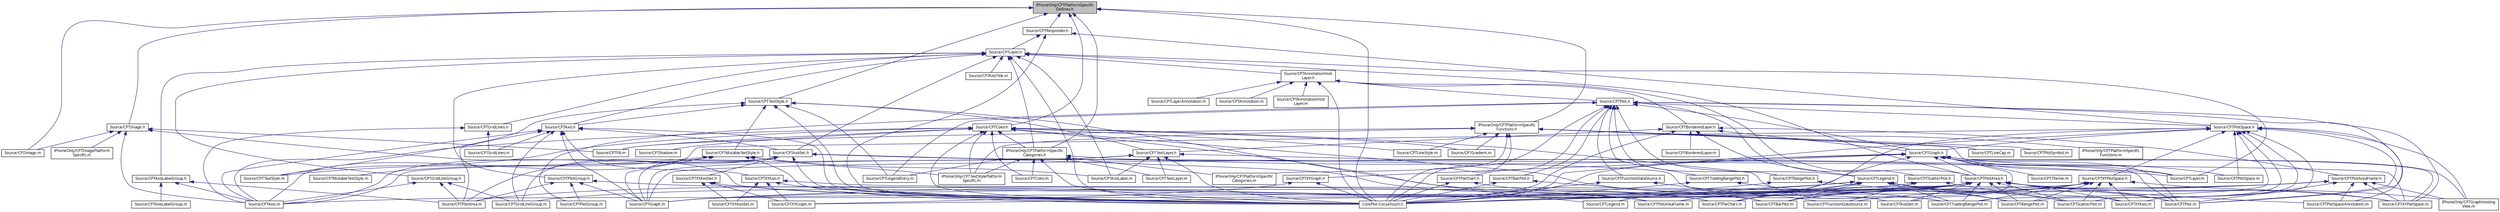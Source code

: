digraph "iPhoneOnly/CPTPlatformSpecificDefines.h"
{
 // LATEX_PDF_SIZE
  bgcolor="transparent";
  edge [fontname="Lucinda Grande",fontsize="10",labelfontname="Lucinda Grande",labelfontsize="10"];
  node [fontname="Lucinda Grande",fontsize="10",shape=record];
  Node1 [label="iPhoneOnly/CPTPlatformSpecific\lDefines.h",height=0.2,width=0.4,color="black", fillcolor="grey75", style="filled", fontcolor="black",tooltip=" "];
  Node1 -> Node2 [dir="back",color="midnightblue",fontsize="10",style="solid",fontname="Lucinda Grande"];
  Node2 [label="CorePlot-CocoaTouch.h",height=0.2,width=0.4,color="black",URL="$_core_plot-_cocoa_touch_8h.html",tooltip=" "];
  Node1 -> Node3 [dir="back",color="midnightblue",fontsize="10",style="solid",fontname="Lucinda Grande"];
  Node3 [label="Source/CPTTextStyle.h",height=0.2,width=0.4,color="black",URL="$_c_p_t_text_style_8h.html",tooltip=" "];
  Node3 -> Node2 [dir="back",color="midnightblue",fontsize="10",style="solid",fontname="Lucinda Grande"];
  Node3 -> Node4 [dir="back",color="midnightblue",fontsize="10",style="solid",fontname="Lucinda Grande"];
  Node4 [label="Source/CPTAxis.h",height=0.2,width=0.4,color="black",URL="$_c_p_t_axis_8h.html",tooltip=" "];
  Node4 -> Node2 [dir="back",color="midnightblue",fontsize="10",style="solid",fontname="Lucinda Grande"];
  Node4 -> Node5 [dir="back",color="midnightblue",fontsize="10",style="solid",fontname="Lucinda Grande"];
  Node5 [label="Source/CPTAxis.m",height=0.2,width=0.4,color="black",URL="$_c_p_t_axis_8m.html",tooltip=" "];
  Node4 -> Node6 [dir="back",color="midnightblue",fontsize="10",style="solid",fontname="Lucinda Grande"];
  Node6 [label="Source/CPTAxisSet.h",height=0.2,width=0.4,color="black",URL="$_c_p_t_axis_set_8h.html",tooltip=" "];
  Node6 -> Node2 [dir="back",color="midnightblue",fontsize="10",style="solid",fontname="Lucinda Grande"];
  Node6 -> Node5 [dir="back",color="midnightblue",fontsize="10",style="solid",fontname="Lucinda Grande"];
  Node6 -> Node7 [dir="back",color="midnightblue",fontsize="10",style="solid",fontname="Lucinda Grande"];
  Node7 [label="Source/CPTAxisSet.m",height=0.2,width=0.4,color="black",URL="$_c_p_t_axis_set_8m.html",tooltip=" "];
  Node6 -> Node8 [dir="back",color="midnightblue",fontsize="10",style="solid",fontname="Lucinda Grande"];
  Node8 [label="Source/CPTGraph.m",height=0.2,width=0.4,color="black",URL="$_c_p_t_graph_8m.html",tooltip=" "];
  Node6 -> Node9 [dir="back",color="midnightblue",fontsize="10",style="solid",fontname="Lucinda Grande"];
  Node9 [label="Source/CPTGridLineGroup.m",height=0.2,width=0.4,color="black",URL="$_c_p_t_grid_line_group_8m.html",tooltip=" "];
  Node6 -> Node10 [dir="back",color="midnightblue",fontsize="10",style="solid",fontname="Lucinda Grande"];
  Node10 [label="Source/CPTPlotArea.m",height=0.2,width=0.4,color="black",URL="$_c_p_t_plot_area_8m.html",tooltip=" "];
  Node6 -> Node11 [dir="back",color="midnightblue",fontsize="10",style="solid",fontname="Lucinda Grande"];
  Node11 [label="Source/CPTPlotAreaFrame.m",height=0.2,width=0.4,color="black",URL="$_c_p_t_plot_area_frame_8m.html",tooltip=" "];
  Node6 -> Node12 [dir="back",color="midnightblue",fontsize="10",style="solid",fontname="Lucinda Grande"];
  Node12 [label="Source/CPTXYAxisSet.h",height=0.2,width=0.4,color="black",URL="$_c_p_t_x_y_axis_set_8h.html",tooltip=" "];
  Node12 -> Node2 [dir="back",color="midnightblue",fontsize="10",style="solid",fontname="Lucinda Grande"];
  Node12 -> Node13 [dir="back",color="midnightblue",fontsize="10",style="solid",fontname="Lucinda Grande"];
  Node13 [label="Source/CPTXYAxisSet.m",height=0.2,width=0.4,color="black",URL="$_c_p_t_x_y_axis_set_8m.html",tooltip=" "];
  Node12 -> Node14 [dir="back",color="midnightblue",fontsize="10",style="solid",fontname="Lucinda Grande"];
  Node14 [label="Source/CPTXYGraph.m",height=0.2,width=0.4,color="black",URL="$_c_p_t_x_y_graph_8m.html",tooltip=" "];
  Node6 -> Node15 [dir="back",color="midnightblue",fontsize="10",style="solid",fontname="Lucinda Grande"];
  Node15 [label="Source/CPTXYPlotSpace.m",height=0.2,width=0.4,color="black",URL="$_c_p_t_x_y_plot_space_8m.html",tooltip=" "];
  Node4 -> Node8 [dir="back",color="midnightblue",fontsize="10",style="solid",fontname="Lucinda Grande"];
  Node4 -> Node9 [dir="back",color="midnightblue",fontsize="10",style="solid",fontname="Lucinda Grande"];
  Node4 -> Node16 [dir="back",color="midnightblue",fontsize="10",style="solid",fontname="Lucinda Grande"];
  Node16 [label="Source/CPTGridLines.m",height=0.2,width=0.4,color="black",URL="$_c_p_t_grid_lines_8m.html",tooltip=" "];
  Node4 -> Node10 [dir="back",color="midnightblue",fontsize="10",style="solid",fontname="Lucinda Grande"];
  Node4 -> Node17 [dir="back",color="midnightblue",fontsize="10",style="solid",fontname="Lucinda Grande"];
  Node17 [label="Source/CPTXYAxis.h",height=0.2,width=0.4,color="black",URL="$_c_p_t_x_y_axis_8h.html",tooltip=" "];
  Node17 -> Node2 [dir="back",color="midnightblue",fontsize="10",style="solid",fontname="Lucinda Grande"];
  Node17 -> Node18 [dir="back",color="midnightblue",fontsize="10",style="solid",fontname="Lucinda Grande"];
  Node18 [label="Source/CPTXYAxis.m",height=0.2,width=0.4,color="black",URL="$_c_p_t_x_y_axis_8m.html",tooltip=" "];
  Node17 -> Node13 [dir="back",color="midnightblue",fontsize="10",style="solid",fontname="Lucinda Grande"];
  Node17 -> Node14 [dir="back",color="midnightblue",fontsize="10",style="solid",fontname="Lucinda Grande"];
  Node3 -> Node19 [dir="back",color="midnightblue",fontsize="10",style="solid",fontname="Lucinda Grande"];
  Node19 [label="Source/CPTTextLayer.h",height=0.2,width=0.4,color="black",URL="$_c_p_t_text_layer_8h.html",tooltip=" "];
  Node19 -> Node2 [dir="back",color="midnightblue",fontsize="10",style="solid",fontname="Lucinda Grande"];
  Node19 -> Node5 [dir="back",color="midnightblue",fontsize="10",style="solid",fontname="Lucinda Grande"];
  Node19 -> Node20 [dir="back",color="midnightblue",fontsize="10",style="solid",fontname="Lucinda Grande"];
  Node20 [label="Source/CPTAxisLabel.m",height=0.2,width=0.4,color="black",URL="$_c_p_t_axis_label_8m.html",tooltip=" "];
  Node19 -> Node8 [dir="back",color="midnightblue",fontsize="10",style="solid",fontname="Lucinda Grande"];
  Node19 -> Node21 [dir="back",color="midnightblue",fontsize="10",style="solid",fontname="Lucinda Grande"];
  Node21 [label="Source/CPTPlot.m",height=0.2,width=0.4,color="black",URL="$_c_p_t_plot_8m.html",tooltip=" "];
  Node19 -> Node22 [dir="back",color="midnightblue",fontsize="10",style="solid",fontname="Lucinda Grande"];
  Node22 [label="Source/CPTTextLayer.m",height=0.2,width=0.4,color="black",URL="$_c_p_t_text_layer_8m.html",tooltip=" "];
  Node3 -> Node23 [dir="back",color="midnightblue",fontsize="10",style="solid",fontname="Lucinda Grande"];
  Node23 [label="Source/CPTLegend.m",height=0.2,width=0.4,color="black",URL="$_c_p_t_legend_8m.html",tooltip=" "];
  Node3 -> Node24 [dir="back",color="midnightblue",fontsize="10",style="solid",fontname="Lucinda Grande"];
  Node24 [label="Source/CPTLegendEntry.m",height=0.2,width=0.4,color="black",URL="$_c_p_t_legend_entry_8m.html",tooltip=" "];
  Node3 -> Node25 [dir="back",color="midnightblue",fontsize="10",style="solid",fontname="Lucinda Grande"];
  Node25 [label="Source/CPTMutableTextStyle.h",height=0.2,width=0.4,color="black",URL="$_c_p_t_mutable_text_style_8h.html",tooltip=" "];
  Node25 -> Node2 [dir="back",color="midnightblue",fontsize="10",style="solid",fontname="Lucinda Grande"];
  Node25 -> Node20 [dir="back",color="midnightblue",fontsize="10",style="solid",fontname="Lucinda Grande"];
  Node25 -> Node8 [dir="back",color="midnightblue",fontsize="10",style="solid",fontname="Lucinda Grande"];
  Node25 -> Node26 [dir="back",color="midnightblue",fontsize="10",style="solid",fontname="Lucinda Grande"];
  Node26 [label="Source/CPTMutableTextStyle.m",height=0.2,width=0.4,color="black",URL="$_c_p_t_mutable_text_style_8m.html",tooltip=" "];
  Node25 -> Node27 [dir="back",color="midnightblue",fontsize="10",style="solid",fontname="Lucinda Grande"];
  Node27 [label="Source/CPTTextStyle.m",height=0.2,width=0.4,color="black",URL="$_c_p_t_text_style_8m.html",tooltip=" "];
  Node25 -> Node28 [dir="back",color="midnightblue",fontsize="10",style="solid",fontname="Lucinda Grande"];
  Node28 [label="iPhoneOnly/CPTTextStylePlatform\lSpecific.m",height=0.2,width=0.4,color="black",URL="$_c_p_t_text_style_platform_specific_8m.html",tooltip=" "];
  Node3 -> Node27 [dir="back",color="midnightblue",fontsize="10",style="solid",fontname="Lucinda Grande"];
  Node1 -> Node29 [dir="back",color="midnightblue",fontsize="10",style="solid",fontname="Lucinda Grande"];
  Node29 [label="Source/CPTImage.h",height=0.2,width=0.4,color="black",URL="$_c_p_t_image_8h.html",tooltip=" "];
  Node29 -> Node2 [dir="back",color="midnightblue",fontsize="10",style="solid",fontname="Lucinda Grande"];
  Node29 -> Node5 [dir="back",color="midnightblue",fontsize="10",style="solid",fontname="Lucinda Grande"];
  Node29 -> Node30 [dir="back",color="midnightblue",fontsize="10",style="solid",fontname="Lucinda Grande"];
  Node30 [label="Source/CPTFill.m",height=0.2,width=0.4,color="black",URL="$_c_p_t_fill_8m.html",tooltip=" "];
  Node29 -> Node31 [dir="back",color="midnightblue",fontsize="10",style="solid",fontname="Lucinda Grande"];
  Node31 [label="Source/CPTImage.m",height=0.2,width=0.4,color="black",URL="$_c_p_t_image_8m.html",tooltip=" "];
  Node29 -> Node32 [dir="back",color="midnightblue",fontsize="10",style="solid",fontname="Lucinda Grande"];
  Node32 [label="iPhoneOnly/CPTImagePlatform\lSpecific.m",height=0.2,width=0.4,color="black",URL="$_c_p_t_image_platform_specific_8m.html",tooltip=" "];
  Node1 -> Node33 [dir="back",color="midnightblue",fontsize="10",style="solid",fontname="Lucinda Grande"];
  Node33 [label="Source/CPTColor.h",height=0.2,width=0.4,color="black",URL="$_c_p_t_color_8h.html",tooltip=" "];
  Node33 -> Node2 [dir="back",color="midnightblue",fontsize="10",style="solid",fontname="Lucinda Grande"];
  Node33 -> Node5 [dir="back",color="midnightblue",fontsize="10",style="solid",fontname="Lucinda Grande"];
  Node33 -> Node34 [dir="back",color="midnightblue",fontsize="10",style="solid",fontname="Lucinda Grande"];
  Node34 [label="Source/CPTBarPlot.m",height=0.2,width=0.4,color="black",URL="$_c_p_t_bar_plot_8m.html",tooltip=" "];
  Node33 -> Node35 [dir="back",color="midnightblue",fontsize="10",style="solid",fontname="Lucinda Grande"];
  Node35 [label="Source/CPTColor.m",height=0.2,width=0.4,color="black",URL="$_c_p_t_color_8m.html",tooltip=" "];
  Node33 -> Node30 [dir="back",color="midnightblue",fontsize="10",style="solid",fontname="Lucinda Grande"];
  Node33 -> Node36 [dir="back",color="midnightblue",fontsize="10",style="solid",fontname="Lucinda Grande"];
  Node36 [label="Source/CPTGradient.m",height=0.2,width=0.4,color="black",URL="$_c_p_t_gradient_8m.html",tooltip=" "];
  Node33 -> Node37 [dir="back",color="midnightblue",fontsize="10",style="solid",fontname="Lucinda Grande"];
  Node37 [label="Source/CPTLineStyle.m",height=0.2,width=0.4,color="black",URL="$_c_p_t_line_style_8m.html",tooltip=" "];
  Node33 -> Node38 [dir="back",color="midnightblue",fontsize="10",style="solid",fontname="Lucinda Grande"];
  Node38 [label="Source/CPTPieChart.m",height=0.2,width=0.4,color="black",URL="$_c_p_t_pie_chart_8m.html",tooltip=" "];
  Node33 -> Node39 [dir="back",color="midnightblue",fontsize="10",style="solid",fontname="Lucinda Grande"];
  Node39 [label="Source/CPTShadow.m",height=0.2,width=0.4,color="black",URL="$_c_p_t_shadow_8m.html",tooltip=" "];
  Node33 -> Node27 [dir="back",color="midnightblue",fontsize="10",style="solid",fontname="Lucinda Grande"];
  Node33 -> Node40 [dir="back",color="midnightblue",fontsize="10",style="solid",fontname="Lucinda Grande"];
  Node40 [label="Source/CPTTradingRangePlot.m",height=0.2,width=0.4,color="black",URL="$_c_p_t_trading_range_plot_8m.html",tooltip=" "];
  Node33 -> Node41 [dir="back",color="midnightblue",fontsize="10",style="solid",fontname="Lucinda Grande"];
  Node41 [label="iPhoneOnly/CPTPlatformSpecific\lCategories.h",height=0.2,width=0.4,color="black",URL="$_c_p_t_platform_specific_categories_8h.html",tooltip=" "];
  Node41 -> Node2 [dir="back",color="midnightblue",fontsize="10",style="solid",fontname="Lucinda Grande"];
  Node41 -> Node35 [dir="back",color="midnightblue",fontsize="10",style="solid",fontname="Lucinda Grande"];
  Node41 -> Node42 [dir="back",color="midnightblue",fontsize="10",style="solid",fontname="Lucinda Grande"];
  Node42 [label="Source/CPTLayer.m",height=0.2,width=0.4,color="black",URL="$_c_p_t_layer_8m.html",tooltip=" "];
  Node41 -> Node24 [dir="back",color="midnightblue",fontsize="10",style="solid",fontname="Lucinda Grande"];
  Node41 -> Node22 [dir="back",color="midnightblue",fontsize="10",style="solid",fontname="Lucinda Grande"];
  Node41 -> Node43 [dir="back",color="midnightblue",fontsize="10",style="solid",fontname="Lucinda Grande"];
  Node43 [label="iPhoneOnly/CPTPlatformSpecific\lCategories.m",height=0.2,width=0.4,color="black",URL="$_c_p_t_platform_specific_categories_8m.html",tooltip=" "];
  Node41 -> Node28 [dir="back",color="midnightblue",fontsize="10",style="solid",fontname="Lucinda Grande"];
  Node33 -> Node28 [dir="back",color="midnightblue",fontsize="10",style="solid",fontname="Lucinda Grande"];
  Node1 -> Node31 [dir="back",color="midnightblue",fontsize="10",style="solid",fontname="Lucinda Grande"];
  Node1 -> Node44 [dir="back",color="midnightblue",fontsize="10",style="solid",fontname="Lucinda Grande"];
  Node44 [label="Source/CPTResponder.h",height=0.2,width=0.4,color="black",URL="$_c_p_t_responder_8h.html",tooltip=" "];
  Node44 -> Node2 [dir="back",color="midnightblue",fontsize="10",style="solid",fontname="Lucinda Grande"];
  Node44 -> Node45 [dir="back",color="midnightblue",fontsize="10",style="solid",fontname="Lucinda Grande"];
  Node45 [label="Source/CPTLayer.h",height=0.2,width=0.4,color="black",URL="$_c_p_t_layer_8h.html",tooltip=" "];
  Node45 -> Node2 [dir="back",color="midnightblue",fontsize="10",style="solid",fontname="Lucinda Grande"];
  Node45 -> Node46 [dir="back",color="midnightblue",fontsize="10",style="solid",fontname="Lucinda Grande"];
  Node46 [label="Source/CPTAnnotationHost\lLayer.h",height=0.2,width=0.4,color="black",URL="$_c_p_t_annotation_host_layer_8h.html",tooltip=" "];
  Node46 -> Node2 [dir="back",color="midnightblue",fontsize="10",style="solid",fontname="Lucinda Grande"];
  Node46 -> Node47 [dir="back",color="midnightblue",fontsize="10",style="solid",fontname="Lucinda Grande"];
  Node47 [label="Source/CPTAnnotation.m",height=0.2,width=0.4,color="black",URL="$_c_p_t_annotation_8m.html",tooltip=" "];
  Node46 -> Node48 [dir="back",color="midnightblue",fontsize="10",style="solid",fontname="Lucinda Grande"];
  Node48 [label="Source/CPTAnnotationHost\lLayer.m",height=0.2,width=0.4,color="black",URL="$_c_p_t_annotation_host_layer_8m.html",tooltip=" "];
  Node46 -> Node49 [dir="back",color="midnightblue",fontsize="10",style="solid",fontname="Lucinda Grande"];
  Node49 [label="Source/CPTBorderedLayer.h",height=0.2,width=0.4,color="black",URL="$_c_p_t_bordered_layer_8h.html",tooltip=" "];
  Node49 -> Node2 [dir="back",color="midnightblue",fontsize="10",style="solid",fontname="Lucinda Grande"];
  Node49 -> Node50 [dir="back",color="midnightblue",fontsize="10",style="solid",fontname="Lucinda Grande"];
  Node50 [label="Source/CPTGraph.h",height=0.2,width=0.4,color="black",URL="$_c_p_t_graph_8h.html",tooltip=" "];
  Node50 -> Node2 [dir="back",color="midnightblue",fontsize="10",style="solid",fontname="Lucinda Grande"];
  Node50 -> Node51 [dir="back",color="midnightblue",fontsize="10",style="solid",fontname="Lucinda Grande"];
  Node51 [label="Source/CPTPlotArea.h",height=0.2,width=0.4,color="black",URL="$_c_p_t_plot_area_8h.html",tooltip=" "];
  Node51 -> Node2 [dir="back",color="midnightblue",fontsize="10",style="solid",fontname="Lucinda Grande"];
  Node51 -> Node5 [dir="back",color="midnightblue",fontsize="10",style="solid",fontname="Lucinda Grande"];
  Node51 -> Node7 [dir="back",color="midnightblue",fontsize="10",style="solid",fontname="Lucinda Grande"];
  Node51 -> Node34 [dir="back",color="midnightblue",fontsize="10",style="solid",fontname="Lucinda Grande"];
  Node51 -> Node8 [dir="back",color="midnightblue",fontsize="10",style="solid",fontname="Lucinda Grande"];
  Node51 -> Node9 [dir="back",color="midnightblue",fontsize="10",style="solid",fontname="Lucinda Grande"];
  Node51 -> Node38 [dir="back",color="midnightblue",fontsize="10",style="solid",fontname="Lucinda Grande"];
  Node51 -> Node21 [dir="back",color="midnightblue",fontsize="10",style="solid",fontname="Lucinda Grande"];
  Node51 -> Node10 [dir="back",color="midnightblue",fontsize="10",style="solid",fontname="Lucinda Grande"];
  Node51 -> Node11 [dir="back",color="midnightblue",fontsize="10",style="solid",fontname="Lucinda Grande"];
  Node51 -> Node52 [dir="back",color="midnightblue",fontsize="10",style="solid",fontname="Lucinda Grande"];
  Node52 [label="Source/CPTPlotSpaceAnnotation.m",height=0.2,width=0.4,color="black",URL="$_c_p_t_plot_space_annotation_8m.html",tooltip=" "];
  Node51 -> Node53 [dir="back",color="midnightblue",fontsize="10",style="solid",fontname="Lucinda Grande"];
  Node53 [label="Source/CPTRangePlot.m",height=0.2,width=0.4,color="black",URL="$_c_p_t_range_plot_8m.html",tooltip=" "];
  Node51 -> Node54 [dir="back",color="midnightblue",fontsize="10",style="solid",fontname="Lucinda Grande"];
  Node54 [label="Source/CPTScatterPlot.m",height=0.2,width=0.4,color="black",URL="$_c_p_t_scatter_plot_8m.html",tooltip=" "];
  Node51 -> Node40 [dir="back",color="midnightblue",fontsize="10",style="solid",fontname="Lucinda Grande"];
  Node51 -> Node18 [dir="back",color="midnightblue",fontsize="10",style="solid",fontname="Lucinda Grande"];
  Node51 -> Node15 [dir="back",color="midnightblue",fontsize="10",style="solid",fontname="Lucinda Grande"];
  Node51 -> Node55 [dir="back",color="midnightblue",fontsize="10",style="solid",fontname="Lucinda Grande"];
  Node55 [label="iPhoneOnly/CPTGraphHosting\lView.m",height=0.2,width=0.4,color="black",URL="$_c_p_t_graph_hosting_view_8m.html",tooltip=" "];
  Node50 -> Node7 [dir="back",color="midnightblue",fontsize="10",style="solid",fontname="Lucinda Grande"];
  Node50 -> Node8 [dir="back",color="midnightblue",fontsize="10",style="solid",fontname="Lucinda Grande"];
  Node50 -> Node42 [dir="back",color="midnightblue",fontsize="10",style="solid",fontname="Lucinda Grande"];
  Node50 -> Node23 [dir="back",color="midnightblue",fontsize="10",style="solid",fontname="Lucinda Grande"];
  Node50 -> Node21 [dir="back",color="midnightblue",fontsize="10",style="solid",fontname="Lucinda Grande"];
  Node50 -> Node56 [dir="back",color="midnightblue",fontsize="10",style="solid",fontname="Lucinda Grande"];
  Node56 [label="Source/CPTPlotSpace.m",height=0.2,width=0.4,color="black",URL="$_c_p_t_plot_space_8m.html",tooltip=" "];
  Node50 -> Node57 [dir="back",color="midnightblue",fontsize="10",style="solid",fontname="Lucinda Grande"];
  Node57 [label="Source/CPTTheme.m",height=0.2,width=0.4,color="black",URL="$_c_p_t_theme_8m.html",tooltip=" "];
  Node50 -> Node58 [dir="back",color="midnightblue",fontsize="10",style="solid",fontname="Lucinda Grande"];
  Node58 [label="Source/CPTXYGraph.h",height=0.2,width=0.4,color="black",URL="$_c_p_t_x_y_graph_8h.html",tooltip=" "];
  Node58 -> Node2 [dir="back",color="midnightblue",fontsize="10",style="solid",fontname="Lucinda Grande"];
  Node58 -> Node14 [dir="back",color="midnightblue",fontsize="10",style="solid",fontname="Lucinda Grande"];
  Node50 -> Node15 [dir="back",color="midnightblue",fontsize="10",style="solid",fontname="Lucinda Grande"];
  Node50 -> Node55 [dir="back",color="midnightblue",fontsize="10",style="solid",fontname="Lucinda Grande"];
  Node49 -> Node59 [dir="back",color="midnightblue",fontsize="10",style="solid",fontname="Lucinda Grande"];
  Node59 [label="Source/CPTBorderedLayer.m",height=0.2,width=0.4,color="black",URL="$_c_p_t_bordered_layer_8m.html",tooltip=" "];
  Node49 -> Node60 [dir="back",color="midnightblue",fontsize="10",style="solid",fontname="Lucinda Grande"];
  Node60 [label="Source/CPTLegend.h",height=0.2,width=0.4,color="black",URL="$_c_p_t_legend_8h.html",tooltip=" "];
  Node60 -> Node2 [dir="back",color="midnightblue",fontsize="10",style="solid",fontname="Lucinda Grande"];
  Node60 -> Node34 [dir="back",color="midnightblue",fontsize="10",style="solid",fontname="Lucinda Grande"];
  Node60 -> Node8 [dir="back",color="midnightblue",fontsize="10",style="solid",fontname="Lucinda Grande"];
  Node60 -> Node23 [dir="back",color="midnightblue",fontsize="10",style="solid",fontname="Lucinda Grande"];
  Node60 -> Node38 [dir="back",color="midnightblue",fontsize="10",style="solid",fontname="Lucinda Grande"];
  Node60 -> Node21 [dir="back",color="midnightblue",fontsize="10",style="solid",fontname="Lucinda Grande"];
  Node60 -> Node53 [dir="back",color="midnightblue",fontsize="10",style="solid",fontname="Lucinda Grande"];
  Node60 -> Node54 [dir="back",color="midnightblue",fontsize="10",style="solid",fontname="Lucinda Grande"];
  Node60 -> Node40 [dir="back",color="midnightblue",fontsize="10",style="solid",fontname="Lucinda Grande"];
  Node49 -> Node61 [dir="back",color="midnightblue",fontsize="10",style="solid",fontname="Lucinda Grande"];
  Node61 [label="Source/CPTPlotAreaFrame.h",height=0.2,width=0.4,color="black",URL="$_c_p_t_plot_area_frame_8h.html",tooltip=" "];
  Node61 -> Node2 [dir="back",color="midnightblue",fontsize="10",style="solid",fontname="Lucinda Grande"];
  Node61 -> Node8 [dir="back",color="midnightblue",fontsize="10",style="solid",fontname="Lucinda Grande"];
  Node61 -> Node21 [dir="back",color="midnightblue",fontsize="10",style="solid",fontname="Lucinda Grande"];
  Node61 -> Node11 [dir="back",color="midnightblue",fontsize="10",style="solid",fontname="Lucinda Grande"];
  Node61 -> Node52 [dir="back",color="midnightblue",fontsize="10",style="solid",fontname="Lucinda Grande"];
  Node61 -> Node15 [dir="back",color="midnightblue",fontsize="10",style="solid",fontname="Lucinda Grande"];
  Node61 -> Node55 [dir="back",color="midnightblue",fontsize="10",style="solid",fontname="Lucinda Grande"];
  Node49 -> Node19 [dir="back",color="midnightblue",fontsize="10",style="solid",fontname="Lucinda Grande"];
  Node46 -> Node62 [dir="back",color="midnightblue",fontsize="10",style="solid",fontname="Lucinda Grande"];
  Node62 [label="Source/CPTLayerAnnotation.m",height=0.2,width=0.4,color="black",URL="$_c_p_t_layer_annotation_8m.html",tooltip=" "];
  Node46 -> Node63 [dir="back",color="midnightblue",fontsize="10",style="solid",fontname="Lucinda Grande"];
  Node63 [label="Source/CPTPlot.h",height=0.2,width=0.4,color="black",URL="$_c_p_t_plot_8h.html",tooltip=" "];
  Node63 -> Node2 [dir="back",color="midnightblue",fontsize="10",style="solid",fontname="Lucinda Grande"];
  Node63 -> Node50 [dir="back",color="midnightblue",fontsize="10",style="solid",fontname="Lucinda Grande"];
  Node63 -> Node64 [dir="back",color="midnightblue",fontsize="10",style="solid",fontname="Lucinda Grande"];
  Node64 [label="Source/CPTPlotSpace.h",height=0.2,width=0.4,color="black",URL="$_c_p_t_plot_space_8h.html",tooltip=" "];
  Node64 -> Node2 [dir="back",color="midnightblue",fontsize="10",style="solid",fontname="Lucinda Grande"];
  Node64 -> Node50 [dir="back",color="midnightblue",fontsize="10",style="solid",fontname="Lucinda Grande"];
  Node64 -> Node5 [dir="back",color="midnightblue",fontsize="10",style="solid",fontname="Lucinda Grande"];
  Node64 -> Node65 [dir="back",color="midnightblue",fontsize="10",style="solid",fontname="Lucinda Grande"];
  Node65 [label="Source/CPTXYPlotSpace.h",height=0.2,width=0.4,color="black",URL="$_c_p_t_x_y_plot_space_8h.html",tooltip=" "];
  Node65 -> Node2 [dir="back",color="midnightblue",fontsize="10",style="solid",fontname="Lucinda Grande"];
  Node65 -> Node34 [dir="back",color="midnightblue",fontsize="10",style="solid",fontname="Lucinda Grande"];
  Node65 -> Node66 [dir="back",color="midnightblue",fontsize="10",style="solid",fontname="Lucinda Grande"];
  Node66 [label="Source/CPTFunctionDataSource.m",height=0.2,width=0.4,color="black",URL="$_c_p_t_function_data_source_8m.html",tooltip=" "];
  Node65 -> Node53 [dir="back",color="midnightblue",fontsize="10",style="solid",fontname="Lucinda Grande"];
  Node65 -> Node54 [dir="back",color="midnightblue",fontsize="10",style="solid",fontname="Lucinda Grande"];
  Node65 -> Node40 [dir="back",color="midnightblue",fontsize="10",style="solid",fontname="Lucinda Grande"];
  Node65 -> Node18 [dir="back",color="midnightblue",fontsize="10",style="solid",fontname="Lucinda Grande"];
  Node65 -> Node14 [dir="back",color="midnightblue",fontsize="10",style="solid",fontname="Lucinda Grande"];
  Node65 -> Node15 [dir="back",color="midnightblue",fontsize="10",style="solid",fontname="Lucinda Grande"];
  Node64 -> Node38 [dir="back",color="midnightblue",fontsize="10",style="solid",fontname="Lucinda Grande"];
  Node64 -> Node21 [dir="back",color="midnightblue",fontsize="10",style="solid",fontname="Lucinda Grande"];
  Node64 -> Node56 [dir="back",color="midnightblue",fontsize="10",style="solid",fontname="Lucinda Grande"];
  Node64 -> Node52 [dir="back",color="midnightblue",fontsize="10",style="solid",fontname="Lucinda Grande"];
  Node64 -> Node53 [dir="back",color="midnightblue",fontsize="10",style="solid",fontname="Lucinda Grande"];
  Node64 -> Node54 [dir="back",color="midnightblue",fontsize="10",style="solid",fontname="Lucinda Grande"];
  Node64 -> Node40 [dir="back",color="midnightblue",fontsize="10",style="solid",fontname="Lucinda Grande"];
  Node64 -> Node18 [dir="back",color="midnightblue",fontsize="10",style="solid",fontname="Lucinda Grande"];
  Node64 -> Node55 [dir="back",color="midnightblue",fontsize="10",style="solid",fontname="Lucinda Grande"];
  Node63 -> Node67 [dir="back",color="midnightblue",fontsize="10",style="solid",fontname="Lucinda Grande"];
  Node67 [label="Source/CPTBarPlot.h",height=0.2,width=0.4,color="black",URL="$_c_p_t_bar_plot_8h.html",tooltip=" "];
  Node67 -> Node2 [dir="back",color="midnightblue",fontsize="10",style="solid",fontname="Lucinda Grande"];
  Node67 -> Node34 [dir="back",color="midnightblue",fontsize="10",style="solid",fontname="Lucinda Grande"];
  Node63 -> Node60 [dir="back",color="midnightblue",fontsize="10",style="solid",fontname="Lucinda Grande"];
  Node63 -> Node68 [dir="back",color="midnightblue",fontsize="10",style="solid",fontname="Lucinda Grande"];
  Node68 [label="Source/CPTFunctionDataSource.h",height=0.2,width=0.4,color="black",URL="$_c_p_t_function_data_source_8h.html",tooltip=" "];
  Node68 -> Node2 [dir="back",color="midnightblue",fontsize="10",style="solid",fontname="Lucinda Grande"];
  Node68 -> Node66 [dir="back",color="midnightblue",fontsize="10",style="solid",fontname="Lucinda Grande"];
  Node63 -> Node69 [dir="back",color="midnightblue",fontsize="10",style="solid",fontname="Lucinda Grande"];
  Node69 [label="Source/CPTScatterPlot.h",height=0.2,width=0.4,color="black",URL="$_c_p_t_scatter_plot_8h.html",tooltip=" "];
  Node69 -> Node2 [dir="back",color="midnightblue",fontsize="10",style="solid",fontname="Lucinda Grande"];
  Node69 -> Node66 [dir="back",color="midnightblue",fontsize="10",style="solid",fontname="Lucinda Grande"];
  Node69 -> Node54 [dir="back",color="midnightblue",fontsize="10",style="solid",fontname="Lucinda Grande"];
  Node63 -> Node24 [dir="back",color="midnightblue",fontsize="10",style="solid",fontname="Lucinda Grande"];
  Node63 -> Node70 [dir="back",color="midnightblue",fontsize="10",style="solid",fontname="Lucinda Grande"];
  Node70 [label="Source/CPTPieChart.h",height=0.2,width=0.4,color="black",URL="$_c_p_t_pie_chart_8h.html",tooltip=" "];
  Node70 -> Node2 [dir="back",color="midnightblue",fontsize="10",style="solid",fontname="Lucinda Grande"];
  Node70 -> Node38 [dir="back",color="midnightblue",fontsize="10",style="solid",fontname="Lucinda Grande"];
  Node63 -> Node21 [dir="back",color="midnightblue",fontsize="10",style="solid",fontname="Lucinda Grande"];
  Node63 -> Node71 [dir="back",color="midnightblue",fontsize="10",style="solid",fontname="Lucinda Grande"];
  Node71 [label="Source/CPTPlotGroup.m",height=0.2,width=0.4,color="black",URL="$_c_p_t_plot_group_8m.html",tooltip=" "];
  Node63 -> Node72 [dir="back",color="midnightblue",fontsize="10",style="solid",fontname="Lucinda Grande"];
  Node72 [label="Source/CPTRangePlot.h",height=0.2,width=0.4,color="black",URL="$_c_p_t_range_plot_8h.html",tooltip=" "];
  Node72 -> Node2 [dir="back",color="midnightblue",fontsize="10",style="solid",fontname="Lucinda Grande"];
  Node72 -> Node53 [dir="back",color="midnightblue",fontsize="10",style="solid",fontname="Lucinda Grande"];
  Node63 -> Node73 [dir="back",color="midnightblue",fontsize="10",style="solid",fontname="Lucinda Grande"];
  Node73 [label="Source/CPTTradingRangePlot.h",height=0.2,width=0.4,color="black",URL="$_c_p_t_trading_range_plot_8h.html",tooltip=" "];
  Node73 -> Node2 [dir="back",color="midnightblue",fontsize="10",style="solid",fontname="Lucinda Grande"];
  Node73 -> Node40 [dir="back",color="midnightblue",fontsize="10",style="solid",fontname="Lucinda Grande"];
  Node63 -> Node15 [dir="back",color="midnightblue",fontsize="10",style="solid",fontname="Lucinda Grande"];
  Node46 -> Node51 [dir="back",color="midnightblue",fontsize="10",style="solid",fontname="Lucinda Grande"];
  Node45 -> Node4 [dir="back",color="midnightblue",fontsize="10",style="solid",fontname="Lucinda Grande"];
  Node45 -> Node6 [dir="back",color="midnightblue",fontsize="10",style="solid",fontname="Lucinda Grande"];
  Node45 -> Node51 [dir="back",color="midnightblue",fontsize="10",style="solid",fontname="Lucinda Grande"];
  Node45 -> Node20 [dir="back",color="midnightblue",fontsize="10",style="solid",fontname="Lucinda Grande"];
  Node45 -> Node74 [dir="back",color="midnightblue",fontsize="10",style="solid",fontname="Lucinda Grande"];
  Node74 [label="Source/CPTAxisLabelGroup.h",height=0.2,width=0.4,color="black",URL="$_c_p_t_axis_label_group_8h.html",tooltip=" "];
  Node74 -> Node5 [dir="back",color="midnightblue",fontsize="10",style="solid",fontname="Lucinda Grande"];
  Node74 -> Node75 [dir="back",color="midnightblue",fontsize="10",style="solid",fontname="Lucinda Grande"];
  Node75 [label="Source/CPTAxisLabelGroup.m",height=0.2,width=0.4,color="black",URL="$_c_p_t_axis_label_group_8m.html",tooltip=" "];
  Node74 -> Node10 [dir="back",color="midnightblue",fontsize="10",style="solid",fontname="Lucinda Grande"];
  Node45 -> Node76 [dir="back",color="midnightblue",fontsize="10",style="solid",fontname="Lucinda Grande"];
  Node76 [label="Source/CPTAxisTitle.m",height=0.2,width=0.4,color="black",URL="$_c_p_t_axis_title_8m.html",tooltip=" "];
  Node45 -> Node77 [dir="back",color="midnightblue",fontsize="10",style="solid",fontname="Lucinda Grande"];
  Node77 [label="Source/CPTGridLineGroup.h",height=0.2,width=0.4,color="black",URL="$_c_p_t_grid_line_group_8h.html",tooltip=" "];
  Node77 -> Node5 [dir="back",color="midnightblue",fontsize="10",style="solid",fontname="Lucinda Grande"];
  Node77 -> Node9 [dir="back",color="midnightblue",fontsize="10",style="solid",fontname="Lucinda Grande"];
  Node77 -> Node10 [dir="back",color="midnightblue",fontsize="10",style="solid",fontname="Lucinda Grande"];
  Node45 -> Node78 [dir="back",color="midnightblue",fontsize="10",style="solid",fontname="Lucinda Grande"];
  Node78 [label="Source/CPTGridLines.h",height=0.2,width=0.4,color="black",URL="$_c_p_t_grid_lines_8h.html",tooltip=" "];
  Node78 -> Node5 [dir="back",color="midnightblue",fontsize="10",style="solid",fontname="Lucinda Grande"];
  Node78 -> Node16 [dir="back",color="midnightblue",fontsize="10",style="solid",fontname="Lucinda Grande"];
  Node45 -> Node42 [dir="back",color="midnightblue",fontsize="10",style="solid",fontname="Lucinda Grande"];
  Node45 -> Node79 [dir="back",color="midnightblue",fontsize="10",style="solid",fontname="Lucinda Grande"];
  Node79 [label="Source/CPTPlotGroup.h",height=0.2,width=0.4,color="black",URL="$_c_p_t_plot_group_8h.html",tooltip=" "];
  Node79 -> Node8 [dir="back",color="midnightblue",fontsize="10",style="solid",fontname="Lucinda Grande"];
  Node79 -> Node10 [dir="back",color="midnightblue",fontsize="10",style="solid",fontname="Lucinda Grande"];
  Node79 -> Node11 [dir="back",color="midnightblue",fontsize="10",style="solid",fontname="Lucinda Grande"];
  Node79 -> Node71 [dir="back",color="midnightblue",fontsize="10",style="solid",fontname="Lucinda Grande"];
  Node45 -> Node41 [dir="back",color="midnightblue",fontsize="10",style="solid",fontname="Lucinda Grande"];
  Node44 -> Node64 [dir="back",color="midnightblue",fontsize="10",style="solid",fontname="Lucinda Grande"];
  Node1 -> Node41 [dir="back",color="midnightblue",fontsize="10",style="solid",fontname="Lucinda Grande"];
  Node1 -> Node80 [dir="back",color="midnightblue",fontsize="10",style="solid",fontname="Lucinda Grande"];
  Node80 [label="iPhoneOnly/CPTPlatformSpecific\lFunctions.h",height=0.2,width=0.4,color="black",URL="$_c_p_t_platform_specific_functions_8h.html",tooltip=" "];
  Node80 -> Node2 [dir="back",color="midnightblue",fontsize="10",style="solid",fontname="Lucinda Grande"];
  Node80 -> Node30 [dir="back",color="midnightblue",fontsize="10",style="solid",fontname="Lucinda Grande"];
  Node80 -> Node36 [dir="back",color="midnightblue",fontsize="10",style="solid",fontname="Lucinda Grande"];
  Node80 -> Node42 [dir="back",color="midnightblue",fontsize="10",style="solid",fontname="Lucinda Grande"];
  Node80 -> Node81 [dir="back",color="midnightblue",fontsize="10",style="solid",fontname="Lucinda Grande"];
  Node81 [label="Source/CPTLineCap.m",height=0.2,width=0.4,color="black",URL="$_c_p_t_line_cap_8m.html",tooltip=" "];
  Node80 -> Node37 [dir="back",color="midnightblue",fontsize="10",style="solid",fontname="Lucinda Grande"];
  Node80 -> Node82 [dir="back",color="midnightblue",fontsize="10",style="solid",fontname="Lucinda Grande"];
  Node82 [label="Source/CPTPlotSymbol.m",height=0.2,width=0.4,color="black",URL="$_c_p_t_plot_symbol_8m.html",tooltip=" "];
  Node80 -> Node43 [dir="back",color="midnightblue",fontsize="10",style="solid",fontname="Lucinda Grande"];
  Node80 -> Node83 [dir="back",color="midnightblue",fontsize="10",style="solid",fontname="Lucinda Grande"];
  Node83 [label="iPhoneOnly/CPTPlatformSpecific\lFunctions.m",height=0.2,width=0.4,color="black",URL="$_c_p_t_platform_specific_functions_8m.html",tooltip=" "];
  Node80 -> Node28 [dir="back",color="midnightblue",fontsize="10",style="solid",fontname="Lucinda Grande"];
}
